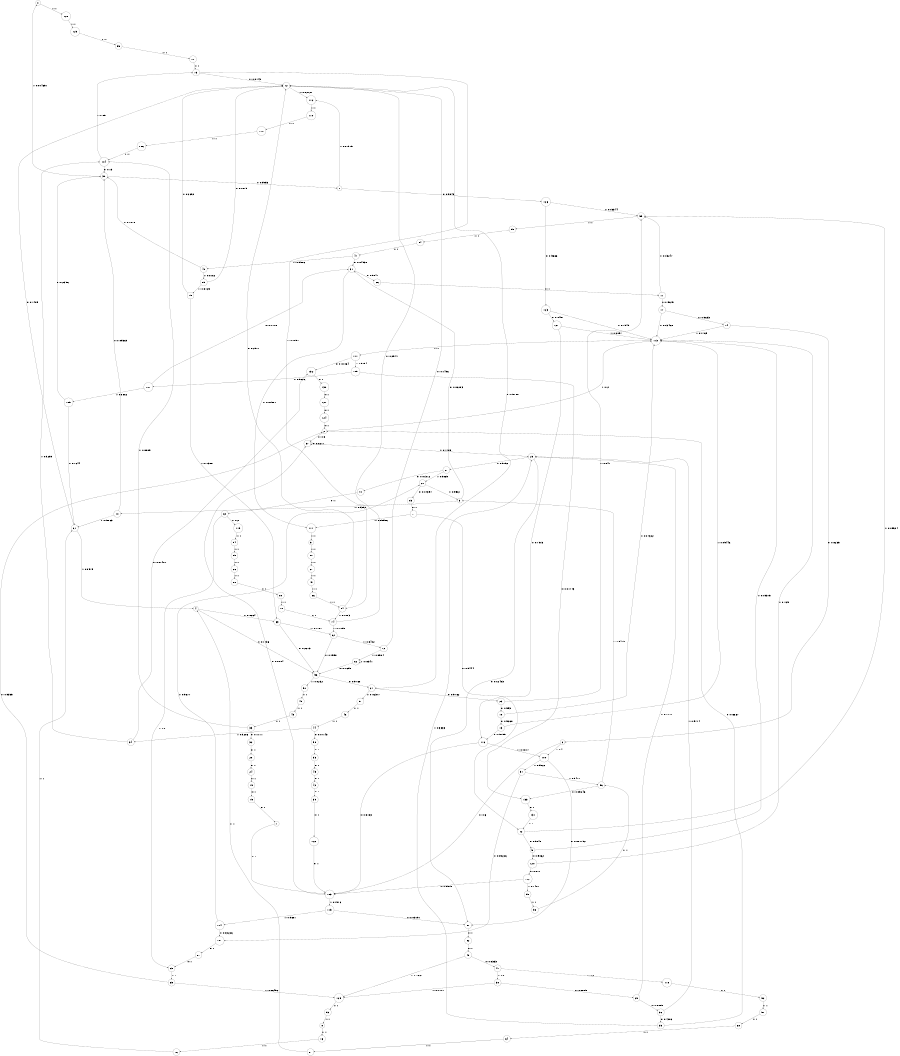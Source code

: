 digraph "ch3_both_short_L13" {
size = "6,8.5";
ratio = "fill";
node [shape = circle];
node [fontsize = 24];
edge [fontsize = 24];
0 -> 128 [label = "1: 1        "];
1 -> 126 [label = "0: 0.9843   "];
1 -> 112 [label = "1: 0.01575  "];
2 -> 37 [label = "0: 0.8      "];
2 -> 113 [label = "1: 0.2      "];
3 -> 31 [label = "0: 0.06083  "];
3 -> 10 [label = "1: 0.9392   "];
4 -> 56 [label = "0: 0.1736   "];
4 -> 63 [label = "1: 0.8264   "];
5 -> 120 [label = "0: 0.9062   "];
5 -> 113 [label = "1: 0.09375  "];
6 -> 103 [label = "0: 0.6      "];
6 -> 100 [label = "1: 0.4      "];
7 -> 103 [label = "0: 1        "];
8 -> 16 [label = "1: 1        "];
9 -> 90 [label = "1: 1        "];
10 -> 30 [label = "0: 0.09369  "];
10 -> 61 [label = "1: 0.9063   "];
11 -> 17 [label = "0: 0.9675   "];
11 -> 59 [label = "1: 0.03247  "];
12 -> 27 [label = "0: 0.9788   "];
12 -> 112 [label = "1: 0.02121  "];
13 -> 116 [label = "0: 0.9055   "];
13 -> 113 [label = "1: 0.09446  "];
14 -> 6 [label = "0: 0.8235   "];
14 -> 113 [label = "1: 0.1765   "];
15 -> 7 [label = "0: 1        "];
16 -> 76 [label = "1: 1        "];
17 -> 14 [label = "0: 0.9653   "];
17 -> 113 [label = "1: 0.03468  "];
18 -> 13 [label = "0: 0.9268   "];
18 -> 113 [label = "1: 0.07322  "];
19 -> 15 [label = "0: 1        "];
20 -> 83 [label = "0: 0.04394  "];
20 -> 3 [label = "1: 0.9561   "];
21 -> 70 [label = "0: 0.01312  "];
21 -> 20 [label = "1: 0.9869   "];
22 -> 5 [label = "0: 0.9048   "];
22 -> 59 [label = "1: 0.09524  "];
23 -> 18 [label = "0: 0.953    "];
23 -> 59 [label = "1: 0.047    "];
24 -> 19 [label = "0: 1        "];
25 -> 57 [label = "0: 0.02483  "];
25 -> 21 [label = "1: 0.9752   "];
26 -> 11 [label = "0: 1        "];
27 -> 23 [label = "0: 0.9762   "];
27 -> 51 [label = "1: 0.02377  "];
28 -> 24 [label = "0: 1        "];
29 -> 36 [label = "0: 0.8889   "];
29 -> 25 [label = "1: 0.1111   "];
30 -> 1 [label = "0: 0.9953   "];
30 -> 0 [label = "1: 0.004651  "];
31 -> 26 [label = "0: 0.9841   "];
31 -> 117 [label = "1: 0.01587  "];
32 -> 28 [label = "0: 1        "];
33 -> 32 [label = "0: 0.1111   "];
33 -> 104 [label = "1: 0.8889   "];
34 -> 132 [label = "0: 0.07407  "];
34 -> 104 [label = "1: 0.9259   "];
35 -> 2 [label = "0: 0.6667   "];
35 -> 25 [label = "1: 0.3333   "];
36 -> 35 [label = "0: 0.4286   "];
36 -> 25 [label = "1: 0.5714   "];
37 -> 37 [label = "0: 0.8217   "];
37 -> 25 [label = "1: 0.1783   "];
38 -> 29 [label = "0: 0.8889   "];
38 -> 129 [label = "1: 0.1111   "];
39 -> 122 [label = "0: 1        "];
40 -> 30 [label = "0: 0.1818   "];
40 -> 85 [label = "1: 0.8182   "];
41 -> 38 [label = "0: 0.8      "];
41 -> 118 [label = "1: 0.2      "];
42 -> 39 [label = "0: 1        "];
43 -> 33 [label = "1: 1        "];
44 -> 58 [label = "0: 0.07143  "];
44 -> 34 [label = "1: 0.9286   "];
45 -> 43 [label = "1: 1        "];
46 -> 44 [label = "1: 1        "];
47 -> 31 [label = "0: 0.04938  "];
47 -> 40 [label = "1: 0.9506   "];
48 -> 41 [label = "0: 0.8333   "];
48 -> 129 [label = "1: 0.1667   "];
49 -> 42 [label = "0: 1        "];
50 -> 45 [label = "1: 1        "];
51 -> 46 [label = "1: 1        "];
52 -> 48 [label = "0: 1        "];
53 -> 49 [label = "0: 1        "];
54 -> 47 [label = "1: 1        "];
55 -> 54 [label = "1: 1        "];
56 -> 27 [label = "0: 0.9768   "];
56 -> 50 [label = "1: 0.0232   "];
57 -> 52 [label = "0: 1        "];
58 -> 53 [label = "0: 1        "];
59 -> 55 [label = "1: 1        "];
60 -> 69 [label = "0: 0.8      "];
60 -> 119 [label = "1: 0.2      "];
61 -> 12 [label = "0: 0.1485   "];
61 -> 4 [label = "1: 0.8515   "];
62 -> 56 [label = "0: 0.1598   "];
62 -> 72 [label = "1: 0.8402   "];
63 -> 56 [label = "0: 0.2213   "];
63 -> 62 [label = "1: 0.7787   "];
64 -> 81 [label = "1: 1        "];
65 -> 2 [label = "0: 0.9355   "];
65 -> 129 [label = "1: 0.06452  "];
66 -> 88 [label = "1: 1        "];
67 -> 79 [label = "1: 1        "];
68 -> 64 [label = "1: 1        "];
69 -> 65 [label = "0: 1        "];
70 -> 60 [label = "0: 1        "];
71 -> 22 [label = "0: 0.9444   "];
71 -> 117 [label = "1: 0.05556  "];
72 -> 12 [label = "0: 0.1496   "];
72 -> 82 [label = "1: 0.8504   "];
73 -> 12 [label = "0: 0.2143   "];
73 -> 84 [label = "1: 0.7857   "];
74 -> 12 [label = "0: 0.2941   "];
74 -> 62 [label = "1: 0.7059   "];
75 -> 12 [label = "0: 0.2692   "];
75 -> 63 [label = "1: 0.7308   "];
76 -> 61 [label = "1: 1        "];
77 -> 73 [label = "1: 1        "];
78 -> 74 [label = "1: 1        "];
79 -> 86 [label = "1: 1        "];
80 -> 78 [label = "1: 1        "];
81 -> 4 [label = "1: 1        "];
82 -> 56 [label = "0: 0.1659   "];
82 -> 82 [label = "1: 0.8341   "];
83 -> 71 [label = "0: 1        "];
84 -> 12 [label = "0: 0.2917   "];
84 -> 74 [label = "1: 0.7083   "];
85 -> 12 [label = "0: 0.1875   "];
85 -> 75 [label = "1: 0.8125   "];
86 -> 84 [label = "1: 1        "];
87 -> 69 [label = "0: 1        "];
88 -> 80 [label = "1: 1        "];
89 -> 66 [label = "1: 1        "];
90 -> 67 [label = "1: 1        "];
91 -> 68 [label = "1: 1        "];
92 -> 91 [label = "1: 1        "];
93 -> 8 [label = "1: 1        "];
94 -> 89 [label = "1: 1        "];
95 -> 77 [label = "1: 1        "];
96 -> 133 [label = "0: 0.05246  "];
96 -> 3 [label = "1: 0.9475   "];
97 -> 101 [label = "0: 0.05226  "];
97 -> 96 [label = "1: 0.9477   "];
98 -> 96 [label = "1: 1        "];
99 -> 98 [label = "1: 1        "];
100 -> 57 [label = "0: 0.007752  "];
100 -> 97 [label = "1: 0.9922   "];
101 -> 87 [label = "0: 1        "];
102 -> 103 [label = "0: 0.8519   "];
102 -> 99 [label = "1: 0.1481   "];
103 -> 37 [label = "0: 0.8084   "];
103 -> 115 [label = "1: 0.1916   "];
104 -> 30 [label = "0: 0.15     "];
104 -> 73 [label = "1: 0.85     "];
105 -> 30 [label = "0: 0.2356   "];
105 -> 61 [label = "1: 0.7644   "];
106 -> 104 [label = "1: 1        "];
107 -> 31 [label = "0: 0.1118   "];
107 -> 105 [label = "1: 0.8882   "];
108 -> 106 [label = "1: 1        "];
109 -> 133 [label = "0: 0.01743  "];
109 -> 107 [label = "1: 0.9826   "];
110 -> 108 [label = "1: 1        "];
111 -> 132 [label = "0: 0.01064  "];
111 -> 109 [label = "1: 0.9894   "];
112 -> 110 [label = "1: 1        "];
113 -> 111 [label = "1: 1        "];
114 -> 101 [label = "0: 0.03226  "];
114 -> 20 [label = "1: 0.9677   "];
115 -> 57 [label = "0: 0.03191  "];
115 -> 114 [label = "1: 0.9681   "];
116 -> 103 [label = "0: 0.8183   "];
116 -> 100 [label = "1: 0.1817   "];
117 -> 9 [label = "1: 1        "];
118 -> 92 [label = "1: 1        "];
119 -> 94 [label = "1: 1        "];
120 -> 102 [label = "0: 0.871    "];
120 -> 113 [label = "1: 0.129    "];
121 -> 116 [label = "0: 0.7903   "];
121 -> 113 [label = "1: 0.2097   "];
122 -> 103 [label = "0: 1        "];
123 -> 121 [label = "0: 0.8451   "];
123 -> 113 [label = "1: 0.1549   "];
124 -> 2 [label = "0: 1        "];
125 -> 95 [label = "1: 1        "];
126 -> 123 [label = "0: 0.9666   "];
126 -> 59 [label = "1: 0.03344  "];
127 -> 124 [label = "0: 1        "];
128 -> 125 [label = "1: 1        "];
129 -> 93 [label = "1: 1        "];
130 -> 127 [label = "0: 1        "];
131 -> 22 [label = "0: 1        "];
132 -> 130 [label = "0: 1        "];
133 -> 131 [label = "0: 1        "];
}